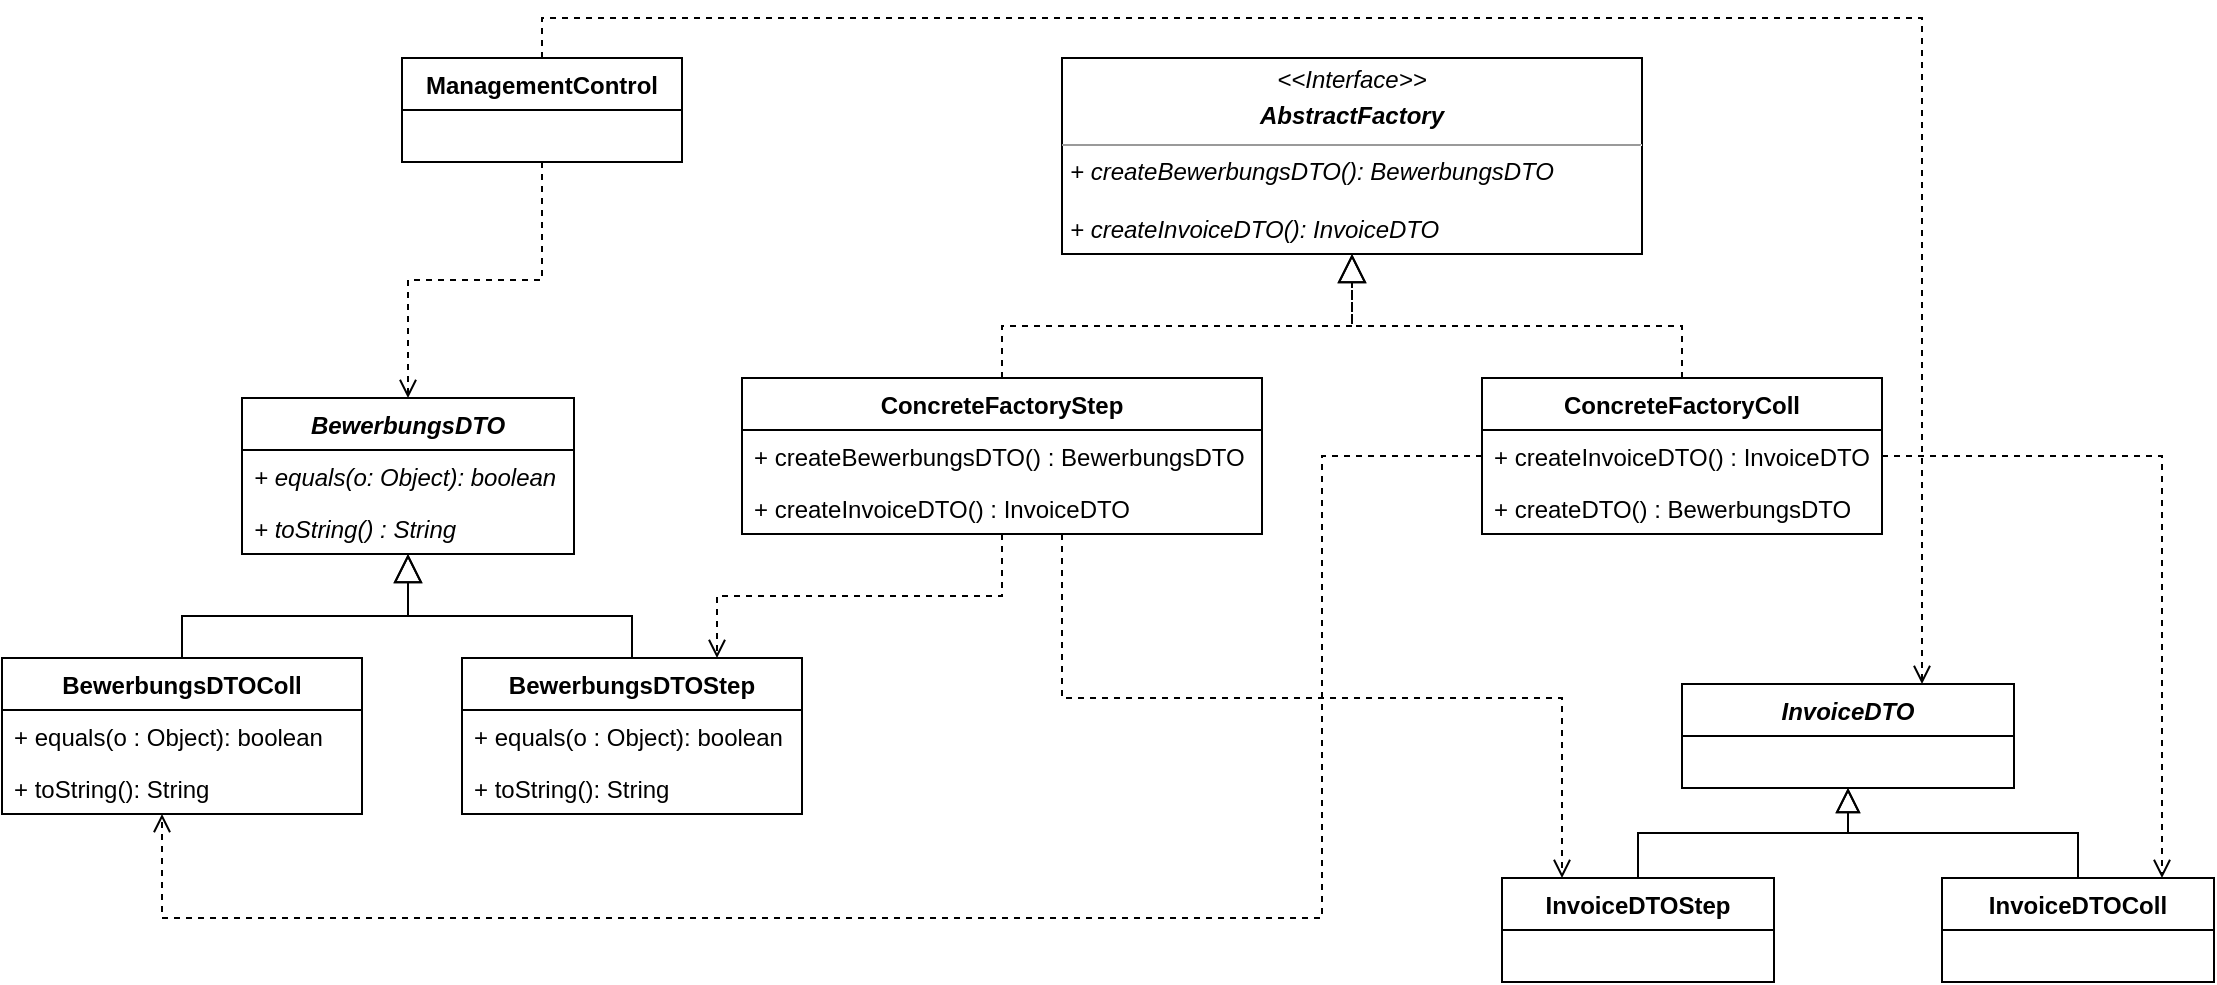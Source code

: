 <mxfile version="15.5.4" type="embed"><diagram id="hBburEqg8JwwGzWQHXmY" name="Abstract_Factory_Pattern"><mxGraphModel dx="1643" dy="1095" grid="1" gridSize="10" guides="1" tooltips="1" connect="1" arrows="1" fold="1" page="1" pageScale="1" pageWidth="827" pageHeight="1169" math="0" shadow="0"><root><mxCell id="0"/><mxCell id="1" parent="0"/><mxCell id="jRuNMqYFHmgUy3PyOSuZ-5" value="&lt;p style=&quot;margin: 0px ; margin-top: 4px ; text-align: center&quot;&gt;&lt;i&gt;&amp;lt;&amp;lt;Interface&amp;gt;&amp;gt;&lt;/i&gt;&lt;/p&gt;&lt;p style=&quot;margin: 0px ; margin-top: 4px ; text-align: center&quot;&gt;&lt;i&gt;&lt;b&gt;AbstractFactory&lt;/b&gt;&lt;/i&gt;&lt;br&gt;&lt;/p&gt;&lt;hr size=&quot;1&quot;&gt;&lt;p style=&quot;margin: 0px ; margin-left: 4px&quot;&gt;&lt;i&gt;+ createBewerbungsDTO(): BewerbungsDTO&lt;/i&gt;&lt;br&gt;&lt;/p&gt;&lt;p style=&quot;margin: 0px ; margin-left: 4px&quot;&gt;&lt;br&gt;&lt;/p&gt;&lt;p style=&quot;margin: 0px ; margin-left: 4px&quot;&gt;&lt;i&gt;+ createInvoiceDTO(): InvoiceDTO&lt;/i&gt;&lt;/p&gt;" style="verticalAlign=top;align=left;overflow=fill;fontSize=12;fontFamily=Helvetica;html=1;" parent="1" vertex="1"><mxGeometry x="560" y="200" width="290" height="98" as="geometry"/></mxCell><mxCell id="jRuNMqYFHmgUy3PyOSuZ-7" value="BewerbungsDTO" style="swimlane;fontStyle=3;childLayout=stackLayout;horizontal=1;startSize=26;fillColor=none;horizontalStack=0;resizeParent=1;resizeParentMax=0;resizeLast=0;collapsible=1;marginBottom=0;" parent="1" vertex="1"><mxGeometry x="150" y="370" width="166" height="78" as="geometry"/></mxCell><mxCell id="jRuNMqYFHmgUy3PyOSuZ-9" value="+ equals(o: Object): boolean" style="text;strokeColor=none;fillColor=none;align=left;verticalAlign=top;spacingLeft=4;spacingRight=4;overflow=hidden;rotatable=0;points=[[0,0.5],[1,0.5]];portConstraint=eastwest;fontStyle=2" parent="jRuNMqYFHmgUy3PyOSuZ-7" vertex="1"><mxGeometry y="26" width="166" height="26" as="geometry"/></mxCell><mxCell id="jRuNMqYFHmgUy3PyOSuZ-10" value="+ toString() : String" style="text;strokeColor=none;fillColor=none;align=left;verticalAlign=top;spacingLeft=4;spacingRight=4;overflow=hidden;rotatable=0;points=[[0,0.5],[1,0.5]];portConstraint=eastwest;fontStyle=2" parent="jRuNMqYFHmgUy3PyOSuZ-7" vertex="1"><mxGeometry y="52" width="166" height="26" as="geometry"/></mxCell><mxCell id="jRuNMqYFHmgUy3PyOSuZ-19" style="edgeStyle=orthogonalEdgeStyle;rounded=0;orthogonalLoop=1;jettySize=auto;html=1;endArrow=block;endFill=0;endSize=12;" parent="1" source="jRuNMqYFHmgUy3PyOSuZ-11" target="jRuNMqYFHmgUy3PyOSuZ-7" edge="1"><mxGeometry relative="1" as="geometry"/></mxCell><mxCell id="jRuNMqYFHmgUy3PyOSuZ-11" value="BewerbungsDTOColl" style="swimlane;fontStyle=1;childLayout=stackLayout;horizontal=1;startSize=26;fillColor=none;horizontalStack=0;resizeParent=1;resizeParentMax=0;resizeLast=0;collapsible=1;marginBottom=0;" parent="1" vertex="1"><mxGeometry x="30" y="500" width="180" height="78" as="geometry"/></mxCell><mxCell id="jRuNMqYFHmgUy3PyOSuZ-13" value="+ equals(o : Object): boolean" style="text;strokeColor=none;fillColor=none;align=left;verticalAlign=top;spacingLeft=4;spacingRight=4;overflow=hidden;rotatable=0;points=[[0,0.5],[1,0.5]];portConstraint=eastwest;" parent="jRuNMqYFHmgUy3PyOSuZ-11" vertex="1"><mxGeometry y="26" width="180" height="26" as="geometry"/></mxCell><mxCell id="jRuNMqYFHmgUy3PyOSuZ-14" value="+ toString(): String" style="text;strokeColor=none;fillColor=none;align=left;verticalAlign=top;spacingLeft=4;spacingRight=4;overflow=hidden;rotatable=0;points=[[0,0.5],[1,0.5]];portConstraint=eastwest;" parent="jRuNMqYFHmgUy3PyOSuZ-11" vertex="1"><mxGeometry y="52" width="180" height="26" as="geometry"/></mxCell><mxCell id="jRuNMqYFHmgUy3PyOSuZ-21" style="edgeStyle=orthogonalEdgeStyle;rounded=0;orthogonalLoop=1;jettySize=auto;html=1;endArrow=block;endFill=0;endSize=12;" parent="1" source="jRuNMqYFHmgUy3PyOSuZ-15" target="jRuNMqYFHmgUy3PyOSuZ-7" edge="1"><mxGeometry relative="1" as="geometry"/></mxCell><mxCell id="jRuNMqYFHmgUy3PyOSuZ-15" value="BewerbungsDTOStep" style="swimlane;fontStyle=1;childLayout=stackLayout;horizontal=1;startSize=26;fillColor=none;horizontalStack=0;resizeParent=1;resizeParentMax=0;resizeLast=0;collapsible=1;marginBottom=0;" parent="1" vertex="1"><mxGeometry x="260" y="500" width="170" height="78" as="geometry"/></mxCell><mxCell id="jRuNMqYFHmgUy3PyOSuZ-16" value="+ equals(o : Object): boolean" style="text;strokeColor=none;fillColor=none;align=left;verticalAlign=top;spacingLeft=4;spacingRight=4;overflow=hidden;rotatable=0;points=[[0,0.5],[1,0.5]];portConstraint=eastwest;" parent="jRuNMqYFHmgUy3PyOSuZ-15" vertex="1"><mxGeometry y="26" width="170" height="26" as="geometry"/></mxCell><mxCell id="jRuNMqYFHmgUy3PyOSuZ-17" value="+ toString(): String" style="text;strokeColor=none;fillColor=none;align=left;verticalAlign=top;spacingLeft=4;spacingRight=4;overflow=hidden;rotatable=0;points=[[0,0.5],[1,0.5]];portConstraint=eastwest;" parent="jRuNMqYFHmgUy3PyOSuZ-15" vertex="1"><mxGeometry y="52" width="170" height="26" as="geometry"/></mxCell><mxCell id="jRuNMqYFHmgUy3PyOSuZ-27" style="edgeStyle=orthogonalEdgeStyle;rounded=0;orthogonalLoop=1;jettySize=auto;html=1;endArrow=block;endFill=0;endSize=12;dashed=1;" parent="1" source="jRuNMqYFHmgUy3PyOSuZ-22" target="jRuNMqYFHmgUy3PyOSuZ-5" edge="1"><mxGeometry relative="1" as="geometry"/></mxCell><mxCell id="jRuNMqYFHmgUy3PyOSuZ-29" style="edgeStyle=orthogonalEdgeStyle;rounded=0;orthogonalLoop=1;jettySize=auto;html=1;entryX=0.75;entryY=0;entryDx=0;entryDy=0;endArrow=open;endFill=0;endSize=7;dashed=1;" parent="1" source="jRuNMqYFHmgUy3PyOSuZ-22" target="jRuNMqYFHmgUy3PyOSuZ-15" edge="1"><mxGeometry relative="1" as="geometry"/></mxCell><mxCell id="11" style="edgeStyle=orthogonalEdgeStyle;rounded=0;orthogonalLoop=1;jettySize=auto;html=1;endArrow=open;endFill=0;endSize=7;dashed=1;" edge="1" parent="1" source="jRuNMqYFHmgUy3PyOSuZ-22" target="5"><mxGeometry relative="1" as="geometry"><Array as="points"><mxPoint x="560" y="520"/><mxPoint x="810" y="520"/></Array></mxGeometry></mxCell><mxCell id="jRuNMqYFHmgUy3PyOSuZ-22" value="ConcreteFactoryStep" style="swimlane;fontStyle=1;childLayout=stackLayout;horizontal=1;startSize=26;fillColor=none;horizontalStack=0;resizeParent=1;resizeParentMax=0;resizeLast=0;collapsible=1;marginBottom=0;" parent="1" vertex="1"><mxGeometry x="400" y="360" width="260" height="78" as="geometry"/></mxCell><mxCell id="jRuNMqYFHmgUy3PyOSuZ-24" value="+ createBewerbungsDTO() : BewerbungsDTO" style="text;strokeColor=none;fillColor=none;align=left;verticalAlign=top;spacingLeft=4;spacingRight=4;overflow=hidden;rotatable=0;points=[[0,0.5],[1,0.5]];portConstraint=eastwest;fontStyle=0" parent="jRuNMqYFHmgUy3PyOSuZ-22" vertex="1"><mxGeometry y="26" width="260" height="26" as="geometry"/></mxCell><mxCell id="7" value="+ createInvoiceDTO() : InvoiceDTO" style="text;strokeColor=none;fillColor=none;align=left;verticalAlign=top;spacingLeft=4;spacingRight=4;overflow=hidden;rotatable=0;points=[[0,0.5],[1,0.5]];portConstraint=eastwest;fontStyle=0" vertex="1" parent="jRuNMqYFHmgUy3PyOSuZ-22"><mxGeometry y="52" width="260" height="26" as="geometry"/></mxCell><mxCell id="jRuNMqYFHmgUy3PyOSuZ-28" style="edgeStyle=orthogonalEdgeStyle;rounded=0;orthogonalLoop=1;jettySize=auto;html=1;dashed=1;endArrow=block;endFill=0;endSize=12;" parent="1" source="jRuNMqYFHmgUy3PyOSuZ-25" target="jRuNMqYFHmgUy3PyOSuZ-5" edge="1"><mxGeometry relative="1" as="geometry"/></mxCell><mxCell id="jRuNMqYFHmgUy3PyOSuZ-30" style="edgeStyle=orthogonalEdgeStyle;rounded=0;orthogonalLoop=1;jettySize=auto;html=1;dashed=1;endArrow=open;endFill=0;endSize=7;" parent="1" source="jRuNMqYFHmgUy3PyOSuZ-25" target="jRuNMqYFHmgUy3PyOSuZ-11" edge="1"><mxGeometry relative="1" as="geometry"><Array as="points"><mxPoint x="690" y="399"/><mxPoint x="690" y="630"/><mxPoint x="110" y="630"/></Array></mxGeometry></mxCell><mxCell id="12" style="edgeStyle=orthogonalEdgeStyle;rounded=0;orthogonalLoop=1;jettySize=auto;html=1;dashed=1;endArrow=open;endFill=0;endSize=7;" edge="1" parent="1" source="jRuNMqYFHmgUy3PyOSuZ-25" target="6"><mxGeometry relative="1" as="geometry"><Array as="points"><mxPoint x="1110" y="399"/></Array></mxGeometry></mxCell><mxCell id="jRuNMqYFHmgUy3PyOSuZ-25" value="ConcreteFactoryColl" style="swimlane;fontStyle=1;childLayout=stackLayout;horizontal=1;startSize=26;fillColor=none;horizontalStack=0;resizeParent=1;resizeParentMax=0;resizeLast=0;collapsible=1;marginBottom=0;" parent="1" vertex="1"><mxGeometry x="770" y="360" width="200" height="78" as="geometry"/></mxCell><mxCell id="8" value="+ createInvoiceDTO() : InvoiceDTO" style="text;strokeColor=none;fillColor=none;align=left;verticalAlign=top;spacingLeft=4;spacingRight=4;overflow=hidden;rotatable=0;points=[[0,0.5],[1,0.5]];portConstraint=eastwest;fontStyle=0" vertex="1" parent="jRuNMqYFHmgUy3PyOSuZ-25"><mxGeometry y="26" width="200" height="26" as="geometry"/></mxCell><mxCell id="jRuNMqYFHmgUy3PyOSuZ-26" value="+ createDTO() : BewerbungsDTO" style="text;strokeColor=none;fillColor=none;align=left;verticalAlign=top;spacingLeft=4;spacingRight=4;overflow=hidden;rotatable=0;points=[[0,0.5],[1,0.5]];portConstraint=eastwest;fontStyle=0" parent="jRuNMqYFHmgUy3PyOSuZ-25" vertex="1"><mxGeometry y="52" width="200" height="26" as="geometry"/></mxCell><mxCell id="2" value="InvoiceDTO" style="swimlane;fontStyle=3;childLayout=stackLayout;horizontal=1;startSize=26;fillColor=none;horizontalStack=0;resizeParent=1;resizeParentMax=0;resizeLast=0;collapsible=1;marginBottom=0;" vertex="1" parent="1"><mxGeometry x="870" y="513" width="166" height="52" as="geometry"/></mxCell><mxCell id="9" style="edgeStyle=orthogonalEdgeStyle;rounded=0;orthogonalLoop=1;jettySize=auto;html=1;endArrow=block;endFill=0;endSize=10;" edge="1" parent="1" source="5" target="2"><mxGeometry relative="1" as="geometry"/></mxCell><mxCell id="5" value="InvoiceDTOStep" style="swimlane;fontStyle=1;childLayout=stackLayout;horizontal=1;startSize=26;fillColor=none;horizontalStack=0;resizeParent=1;resizeParentMax=0;resizeLast=0;collapsible=1;marginBottom=0;" vertex="1" parent="1"><mxGeometry x="780" y="610" width="136" height="52" as="geometry"/></mxCell><mxCell id="10" style="edgeStyle=orthogonalEdgeStyle;rounded=0;orthogonalLoop=1;jettySize=auto;html=1;endArrow=block;endFill=0;endSize=10;" edge="1" parent="1" source="6" target="2"><mxGeometry relative="1" as="geometry"/></mxCell><mxCell id="6" value="InvoiceDTOColl" style="swimlane;fontStyle=1;childLayout=stackLayout;horizontal=1;startSize=26;fillColor=none;horizontalStack=0;resizeParent=1;resizeParentMax=0;resizeLast=0;collapsible=1;marginBottom=0;" vertex="1" parent="1"><mxGeometry x="1000" y="610" width="136" height="52" as="geometry"/></mxCell><mxCell id="17" style="edgeStyle=orthogonalEdgeStyle;rounded=0;orthogonalLoop=1;jettySize=auto;html=1;dashed=1;endArrow=open;endFill=0;endSize=7;" edge="1" parent="1" source="13" target="jRuNMqYFHmgUy3PyOSuZ-7"><mxGeometry relative="1" as="geometry"/></mxCell><mxCell id="18" style="edgeStyle=orthogonalEdgeStyle;rounded=0;orthogonalLoop=1;jettySize=auto;html=1;dashed=1;endArrow=open;endFill=0;endSize=7;" edge="1" parent="1" source="13" target="2"><mxGeometry relative="1" as="geometry"><Array as="points"><mxPoint x="300" y="180"/><mxPoint x="990" y="180"/></Array></mxGeometry></mxCell><mxCell id="13" value="ManagementControl" style="swimlane;fontStyle=1;childLayout=stackLayout;horizontal=1;startSize=26;fillColor=none;horizontalStack=0;resizeParent=1;resizeParentMax=0;resizeLast=0;collapsible=1;marginBottom=0;" vertex="1" parent="1"><mxGeometry x="230" y="200" width="140" height="52" as="geometry"/></mxCell></root></mxGraphModel></diagram></mxfile>